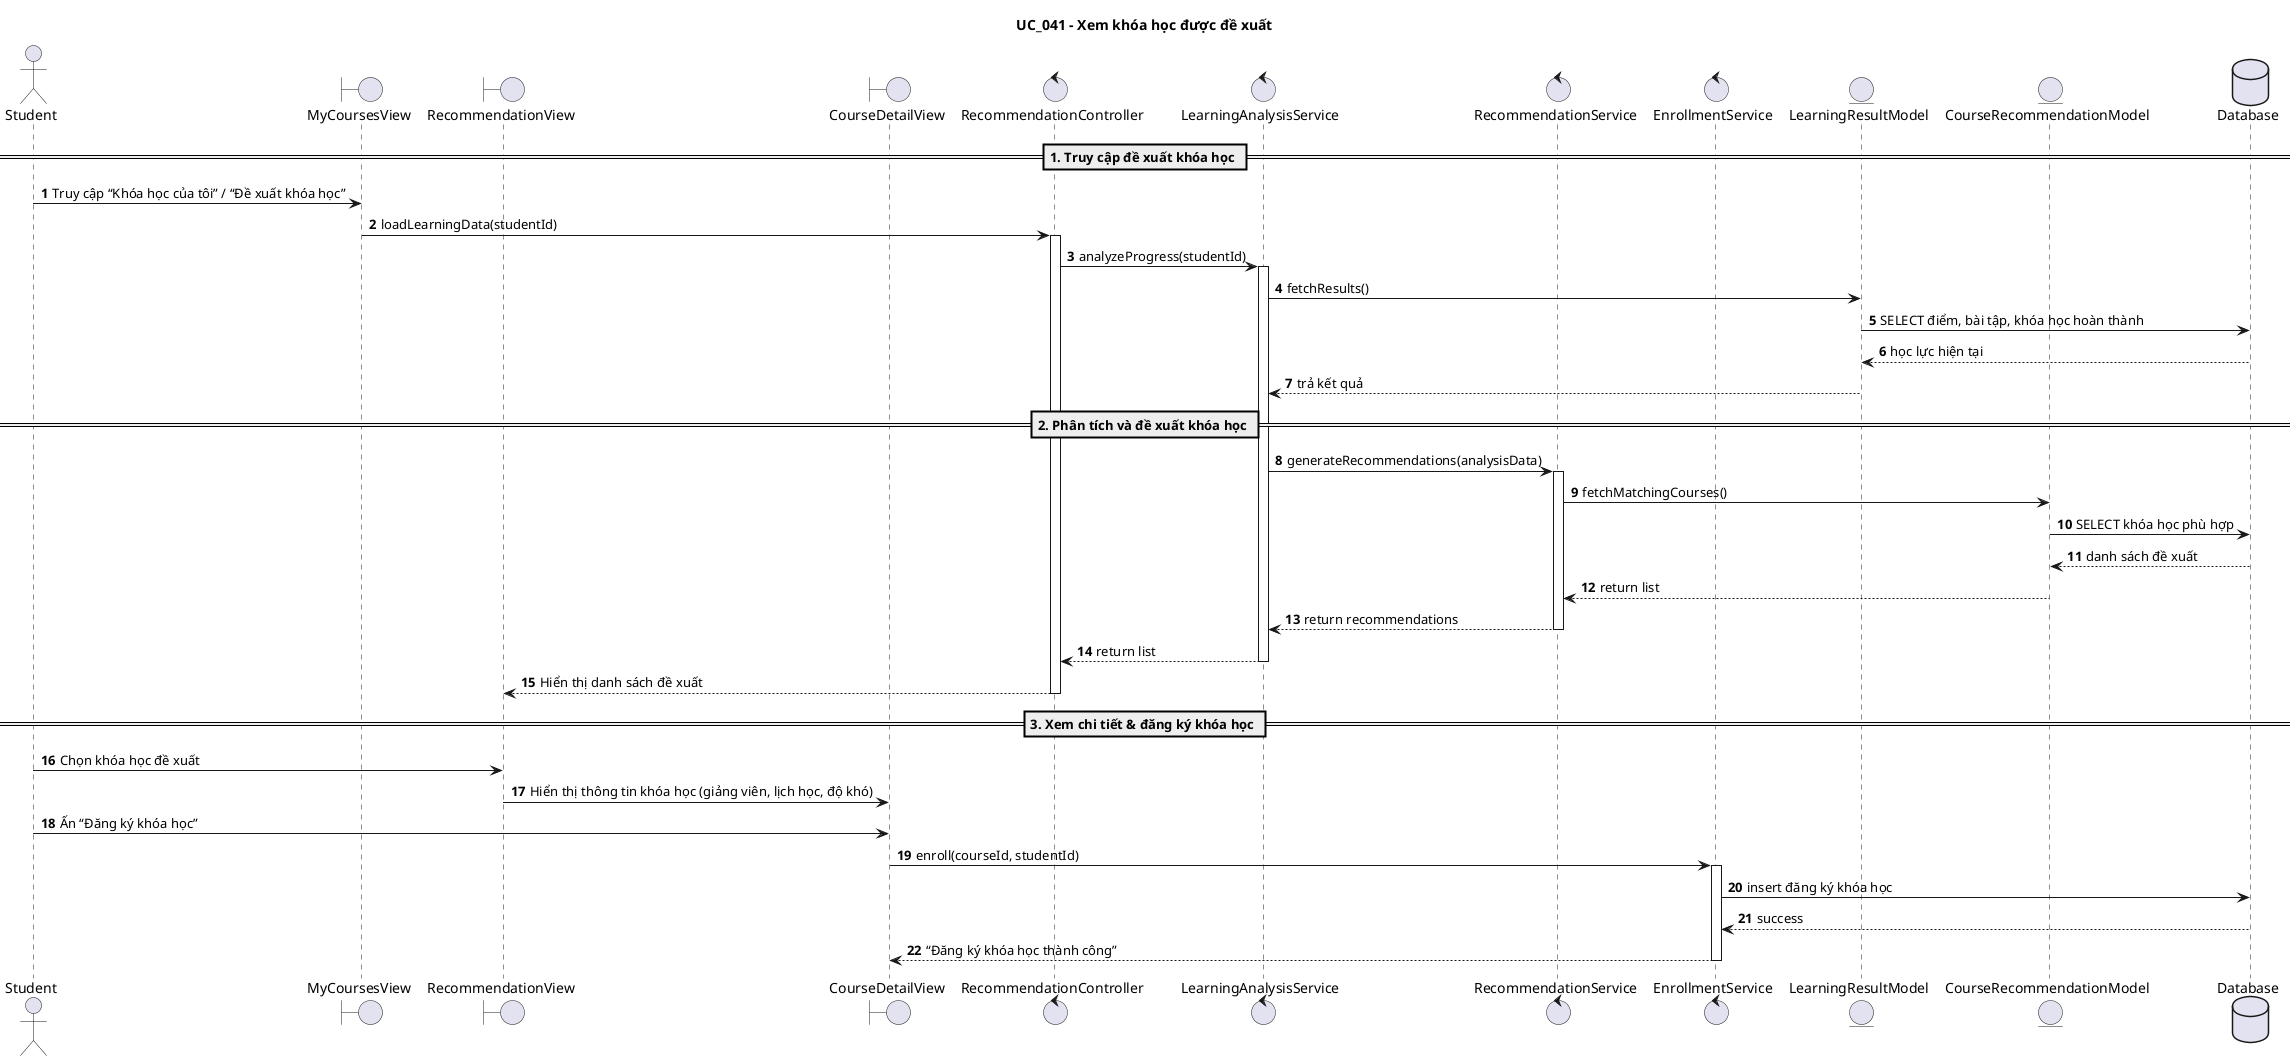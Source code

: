 @startuml
title UC_041 – Xem khóa học được đề xuất

autonumber

actor Student
boundary MyCoursesView
boundary RecommendationView
boundary CourseDetailView
control RecommendationController
control LearningAnalysisService
control RecommendationService
control EnrollmentService
entity LearningResultModel
entity CourseRecommendationModel
database Database

== 1. Truy cập đề xuất khóa học ==

Student -> MyCoursesView : Truy cập “Khóa học của tôi” / “Đề xuất khóa học”
MyCoursesView -> RecommendationController : loadLearningData(studentId)
activate RecommendationController
RecommendationController -> LearningAnalysisService : analyzeProgress(studentId)
activate LearningAnalysisService
LearningAnalysisService -> LearningResultModel : fetchResults()
LearningResultModel -> Database : SELECT điểm, bài tập, khóa học hoàn thành
Database --> LearningResultModel : học lực hiện tại
LearningResultModel --> LearningAnalysisService : trả kết quả
deactivate LearningResultModel

== 2. Phân tích và đề xuất khóa học ==

LearningAnalysisService -> RecommendationService : generateRecommendations(analysisData)
activate RecommendationService
RecommendationService -> CourseRecommendationModel : fetchMatchingCourses()
CourseRecommendationModel -> Database : SELECT khóa học phù hợp
Database --> CourseRecommendationModel : danh sách đề xuất
CourseRecommendationModel --> RecommendationService : return list
RecommendationService --> LearningAnalysisService : return recommendations
deactivate RecommendationService
LearningAnalysisService --> RecommendationController : return list
deactivate LearningAnalysisService
RecommendationController --> RecommendationView : Hiển thị danh sách đề xuất
deactivate RecommendationController

== 3. Xem chi tiết & đăng ký khóa học ==

Student -> RecommendationView : Chọn khóa học đề xuất
RecommendationView -> CourseDetailView : Hiển thị thông tin khóa học (giảng viên, lịch học, độ khó)

Student -> CourseDetailView : Ấn “Đăng ký khóa học”
CourseDetailView -> EnrollmentService : enroll(courseId, studentId)
activate EnrollmentService
EnrollmentService -> Database : insert đăng ký khóa học
Database --> EnrollmentService : success
EnrollmentService --> CourseDetailView : “Đăng ký khóa học thành công”
deactivate EnrollmentService

@enduml
